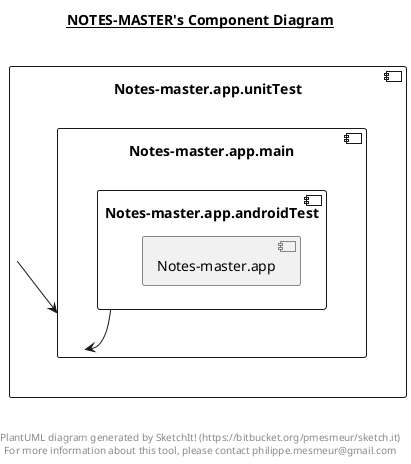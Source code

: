 @startuml

title __NOTES-MASTER's Component Diagram__\n

  component "Notes-master.app.unitTest" {
        [Notes-master.app.main]
    component "Notes-master.app.main" {
          [Notes-master.app.androidTest]
      component "Notes-master.app.androidTest" {
            [Notes-master.app]
      }


    }


  }


  [Notes-master.app.androidTest] --> [Notes-master.app.main]
  [Notes-master.app.unitTest] --> [Notes-master.app.main]


right footer


PlantUML diagram generated by SketchIt! (https://bitbucket.org/pmesmeur/sketch.it)
For more information about this tool, please contact philippe.mesmeur@gmail.com
endfooter

@enduml
